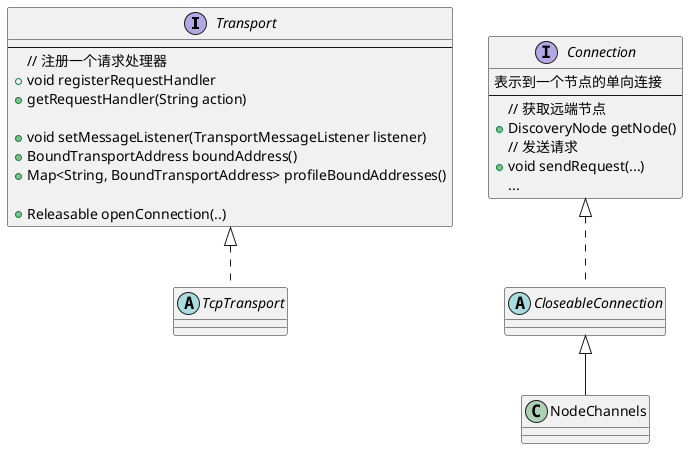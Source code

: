@startuml

interface Transport {
    ---
    // 注册一个请求处理器
    +void registerRequestHandler
    +getRequestHandler(String action)

    +void setMessageListener(TransportMessageListener listener)
    +BoundTransportAddress boundAddress()
    +Map<String, BoundTransportAddress> profileBoundAddresses()

    +Releasable openConnection(..)
}

abstract class TcpTransport implements Transport {

}

interface Connection{
    表示到一个节点的单向连接
    ---
    // 获取远端节点
    +DiscoveryNode getNode()
    // 发送请求
    +void sendRequest(...)
    ...
}

abstract class CloseableConnection implements Connection

class NodeChannels extends CloseableConnection{
}

@enduml
